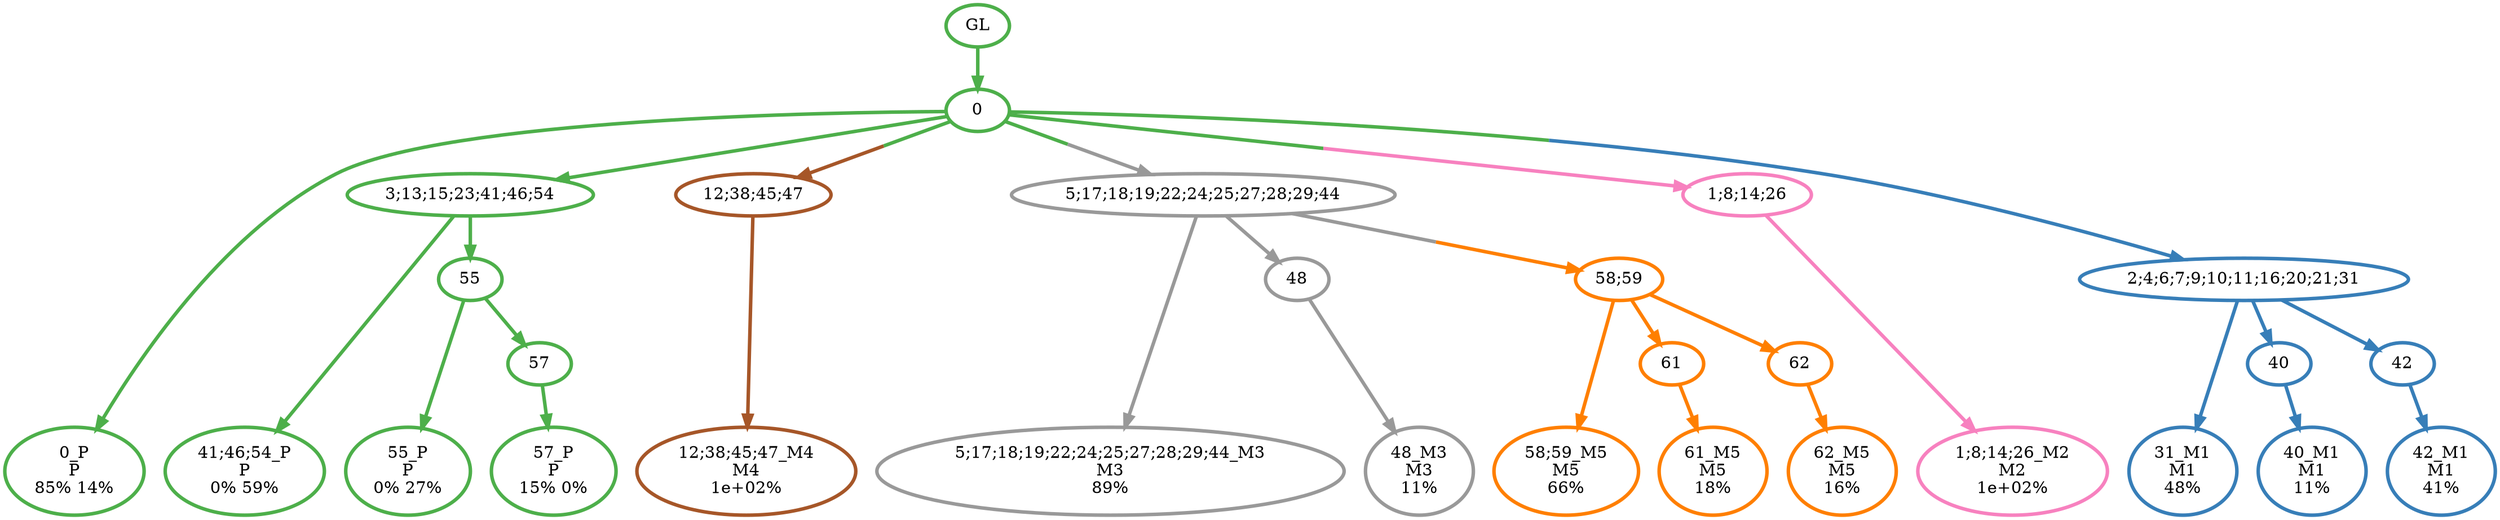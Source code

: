 digraph T {
	{
		rank=same
		26 [penwidth=3,colorscheme=set19,color=3,label="0_P\nP\n85% 14%"]
		24 [penwidth=3,colorscheme=set19,color=3,label="41;46;54_P\nP\n0% 59%"]
		22 [penwidth=3,colorscheme=set19,color=3,label="55_P\nP\n0% 27%"]
		20 [penwidth=3,colorscheme=set19,color=3,label="57_P\nP\n15% 0%"]
		19 [penwidth=3,colorscheme=set19,color=2,label="31_M1\nM1\n48%"]
		17 [penwidth=3,colorscheme=set19,color=2,label="40_M1\nM1\n11%"]
		15 [penwidth=3,colorscheme=set19,color=2,label="42_M1\nM1\n41%"]
		14 [penwidth=3,colorscheme=set19,color=8,label="1;8;14;26_M2\nM2\n1e+02%"]
		13 [penwidth=3,colorscheme=set19,color=9,label="5;17;18;19;22;24;25;27;28;29;44_M3\nM3\n89%"]
		11 [penwidth=3,colorscheme=set19,color=9,label="48_M3\nM3\n11%"]
		10 [penwidth=3,colorscheme=set19,color=7,label="12;38;45;47_M4\nM4\n1e+02%"]
		9 [penwidth=3,colorscheme=set19,color=5,label="58;59_M5\nM5\n66%"]
		7 [penwidth=3,colorscheme=set19,color=5,label="61_M5\nM5\n18%"]
		5 [penwidth=3,colorscheme=set19,color=5,label="62_M5\nM5\n16%"]
	}
	28 [penwidth=3,colorscheme=set19,color=3,label="GL"]
	27 [penwidth=3,colorscheme=set19,color=3,label="0"]
	25 [penwidth=3,colorscheme=set19,color=3,label="3;13;15;23;41;46;54"]
	23 [penwidth=3,colorscheme=set19,color=3,label="55"]
	21 [penwidth=3,colorscheme=set19,color=3,label="57"]
	18 [penwidth=3,colorscheme=set19,color=2,label="40"]
	16 [penwidth=3,colorscheme=set19,color=2,label="42"]
	12 [penwidth=3,colorscheme=set19,color=9,label="48"]
	8 [penwidth=3,colorscheme=set19,color=5,label="61"]
	6 [penwidth=3,colorscheme=set19,color=5,label="62"]
	4 [penwidth=3,colorscheme=set19,color=5,label="58;59"]
	3 [penwidth=3,colorscheme=set19,color=7,label="12;38;45;47"]
	2 [penwidth=3,colorscheme=set19,color=9,label="5;17;18;19;22;24;25;27;28;29;44"]
	1 [penwidth=3,colorscheme=set19,color=8,label="1;8;14;26"]
	0 [penwidth=3,colorscheme=set19,color=2,label="2;4;6;7;9;10;11;16;20;21;31"]
	28 -> 27 [penwidth=3,colorscheme=set19,color=3]
	27 -> 26 [penwidth=3,colorscheme=set19,color=3]
	27 -> 25 [penwidth=3,colorscheme=set19,color=3]
	27 -> 3 [penwidth=3,colorscheme=set19,color="3;0.5:7"]
	27 -> 2 [penwidth=3,colorscheme=set19,color="3;0.5:9"]
	27 -> 1 [penwidth=3,colorscheme=set19,color="3;0.5:8"]
	27 -> 0 [penwidth=3,colorscheme=set19,color="3;0.5:2"]
	25 -> 24 [penwidth=3,colorscheme=set19,color=3]
	25 -> 23 [penwidth=3,colorscheme=set19,color=3]
	23 -> 22 [penwidth=3,colorscheme=set19,color=3]
	23 -> 21 [penwidth=3,colorscheme=set19,color=3]
	21 -> 20 [penwidth=3,colorscheme=set19,color=3]
	18 -> 17 [penwidth=3,colorscheme=set19,color=2]
	16 -> 15 [penwidth=3,colorscheme=set19,color=2]
	12 -> 11 [penwidth=3,colorscheme=set19,color=9]
	8 -> 7 [penwidth=3,colorscheme=set19,color=5]
	6 -> 5 [penwidth=3,colorscheme=set19,color=5]
	4 -> 9 [penwidth=3,colorscheme=set19,color=5]
	4 -> 8 [penwidth=3,colorscheme=set19,color=5]
	4 -> 6 [penwidth=3,colorscheme=set19,color=5]
	3 -> 10 [penwidth=3,colorscheme=set19,color=7]
	2 -> 13 [penwidth=3,colorscheme=set19,color=9]
	2 -> 12 [penwidth=3,colorscheme=set19,color=9]
	2 -> 4 [penwidth=3,colorscheme=set19,color="9;0.5:5"]
	1 -> 14 [penwidth=3,colorscheme=set19,color=8]
	0 -> 19 [penwidth=3,colorscheme=set19,color=2]
	0 -> 18 [penwidth=3,colorscheme=set19,color=2]
	0 -> 16 [penwidth=3,colorscheme=set19,color=2]
}
